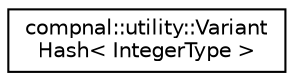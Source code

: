 digraph "Graphical Class Hierarchy"
{
 // INTERACTIVE_SVG=YES
 // LATEX_PDF_SIZE
  edge [fontname="Helvetica",fontsize="10",labelfontname="Helvetica",labelfontsize="10"];
  node [fontname="Helvetica",fontsize="10",shape=record];
  rankdir="LR";
  Node0 [label="compnal::utility::Variant\lHash\< IntegerType \>",height=0.2,width=0.4,color="black", fillcolor="white", style="filled",URL="$dc/dd0/structcompnal_1_1utility_1_1_variant_hash.html",tooltip="Hash struct of IndexType used in model::GeneralModel."];
}
